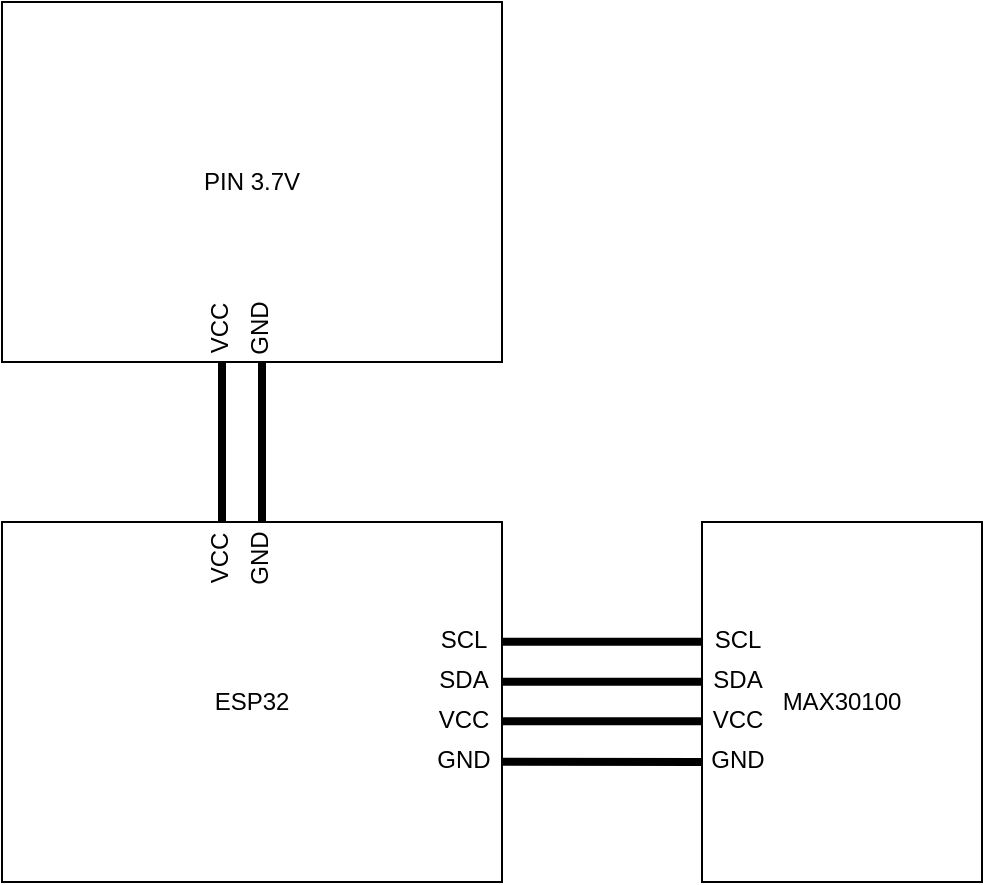 <mxfile version="24.8.3">
  <diagram name="Trang-1" id="zf4VUhz8zfQyRAPLoqF4">
    <mxGraphModel dx="1313" dy="754" grid="0" gridSize="10" guides="1" tooltips="1" connect="1" arrows="1" fold="1" page="1" pageScale="1" pageWidth="1169" pageHeight="827" math="0" shadow="0">
      <root>
        <mxCell id="0" />
        <mxCell id="1" parent="0" />
        <mxCell id="bkcJDHFwbeKcBb89doJ9-36" value="" style="group" vertex="1" connectable="0" parent="1">
          <mxGeometry x="340" y="194" width="490" height="440" as="geometry" />
        </mxCell>
        <mxCell id="bkcJDHFwbeKcBb89doJ9-1" value="ESP32" style="rounded=0;whiteSpace=wrap;html=1;" vertex="1" parent="bkcJDHFwbeKcBb89doJ9-36">
          <mxGeometry y="260" width="250" height="180" as="geometry" />
        </mxCell>
        <mxCell id="bkcJDHFwbeKcBb89doJ9-2" value="PIN 3.7V" style="rounded=0;whiteSpace=wrap;html=1;" vertex="1" parent="bkcJDHFwbeKcBb89doJ9-36">
          <mxGeometry width="250" height="180" as="geometry" />
        </mxCell>
        <mxCell id="bkcJDHFwbeKcBb89doJ9-3" value="MAX30100" style="rounded=0;whiteSpace=wrap;html=1;" vertex="1" parent="bkcJDHFwbeKcBb89doJ9-36">
          <mxGeometry x="350" y="260" width="140" height="180" as="geometry" />
        </mxCell>
        <mxCell id="bkcJDHFwbeKcBb89doJ9-9" value="" style="group" vertex="1" connectable="0" parent="bkcJDHFwbeKcBb89doJ9-36">
          <mxGeometry x="250" y="319.83" width="100" height="60.16" as="geometry" />
        </mxCell>
        <mxCell id="bkcJDHFwbeKcBb89doJ9-5" value="" style="endArrow=none;html=1;rounded=0;entryX=-0.001;entryY=0.612;entryDx=0;entryDy=0;entryPerimeter=0;strokeWidth=4;" edge="1" parent="bkcJDHFwbeKcBb89doJ9-9">
          <mxGeometry width="50" height="50" relative="1" as="geometry">
            <mxPoint y="60" as="sourcePoint" />
            <mxPoint x="99.86" y="60.16" as="targetPoint" />
          </mxGeometry>
        </mxCell>
        <mxCell id="bkcJDHFwbeKcBb89doJ9-6" value="" style="endArrow=none;html=1;rounded=0;entryX=-0.001;entryY=0.612;entryDx=0;entryDy=0;entryPerimeter=0;strokeWidth=4;" edge="1" parent="bkcJDHFwbeKcBb89doJ9-9">
          <mxGeometry width="50" height="50" relative="1" as="geometry">
            <mxPoint y="39.83" as="sourcePoint" />
            <mxPoint x="100" y="39.83" as="targetPoint" />
          </mxGeometry>
        </mxCell>
        <mxCell id="bkcJDHFwbeKcBb89doJ9-7" value="" style="endArrow=none;html=1;rounded=0;entryX=-0.001;entryY=0.612;entryDx=0;entryDy=0;entryPerimeter=0;strokeWidth=4;" edge="1" parent="bkcJDHFwbeKcBb89doJ9-9">
          <mxGeometry width="50" height="50" relative="1" as="geometry">
            <mxPoint y="20" as="sourcePoint" />
            <mxPoint x="100" y="20" as="targetPoint" />
          </mxGeometry>
        </mxCell>
        <mxCell id="bkcJDHFwbeKcBb89doJ9-8" value="" style="endArrow=none;html=1;rounded=0;entryX=-0.001;entryY=0.612;entryDx=0;entryDy=0;entryPerimeter=0;strokeWidth=4;" edge="1" parent="bkcJDHFwbeKcBb89doJ9-9">
          <mxGeometry width="50" height="50" relative="1" as="geometry">
            <mxPoint as="sourcePoint" />
            <mxPoint x="100" as="targetPoint" />
          </mxGeometry>
        </mxCell>
        <mxCell id="bkcJDHFwbeKcBb89doJ9-10" value="" style="group;rotation=90;" vertex="1" connectable="0" parent="bkcJDHFwbeKcBb89doJ9-36">
          <mxGeometry x="70" y="200" width="100" height="60.16" as="geometry" />
        </mxCell>
        <mxCell id="bkcJDHFwbeKcBb89doJ9-12" value="" style="endArrow=none;html=1;rounded=0;strokeWidth=4;" edge="1" parent="bkcJDHFwbeKcBb89doJ9-10">
          <mxGeometry width="50" height="50" relative="1" as="geometry">
            <mxPoint x="40" y="-20" as="sourcePoint" />
            <mxPoint x="40" y="60" as="targetPoint" />
          </mxGeometry>
        </mxCell>
        <mxCell id="bkcJDHFwbeKcBb89doJ9-13" value="" style="endArrow=none;html=1;rounded=0;strokeWidth=4;" edge="1" parent="bkcJDHFwbeKcBb89doJ9-10">
          <mxGeometry width="50" height="50" relative="1" as="geometry">
            <mxPoint x="60" y="-20" as="sourcePoint" />
            <mxPoint x="60" y="60" as="targetPoint" />
          </mxGeometry>
        </mxCell>
        <mxCell id="bkcJDHFwbeKcBb89doJ9-19" value="" style="group" vertex="1" connectable="0" parent="bkcJDHFwbeKcBb89doJ9-36">
          <mxGeometry x="201" y="304" width="60" height="90" as="geometry" />
        </mxCell>
        <mxCell id="bkcJDHFwbeKcBb89doJ9-15" value="SCL" style="text;html=1;align=center;verticalAlign=middle;whiteSpace=wrap;rounded=0;" vertex="1" parent="bkcJDHFwbeKcBb89doJ9-19">
          <mxGeometry width="60" height="30" as="geometry" />
        </mxCell>
        <mxCell id="bkcJDHFwbeKcBb89doJ9-16" value="SDA" style="text;html=1;align=center;verticalAlign=middle;whiteSpace=wrap;rounded=0;" vertex="1" parent="bkcJDHFwbeKcBb89doJ9-19">
          <mxGeometry y="20" width="60" height="30" as="geometry" />
        </mxCell>
        <mxCell id="bkcJDHFwbeKcBb89doJ9-17" value="VCC" style="text;html=1;align=center;verticalAlign=middle;whiteSpace=wrap;rounded=0;" vertex="1" parent="bkcJDHFwbeKcBb89doJ9-19">
          <mxGeometry y="40" width="60" height="30" as="geometry" />
        </mxCell>
        <mxCell id="bkcJDHFwbeKcBb89doJ9-18" value="GND" style="text;html=1;align=center;verticalAlign=middle;whiteSpace=wrap;rounded=0;" vertex="1" parent="bkcJDHFwbeKcBb89doJ9-19">
          <mxGeometry y="60" width="60" height="30" as="geometry" />
        </mxCell>
        <mxCell id="bkcJDHFwbeKcBb89doJ9-20" value="" style="group" vertex="1" connectable="0" parent="bkcJDHFwbeKcBb89doJ9-36">
          <mxGeometry x="338" y="304" width="60" height="90" as="geometry" />
        </mxCell>
        <mxCell id="bkcJDHFwbeKcBb89doJ9-21" value="SCL" style="text;html=1;align=center;verticalAlign=middle;whiteSpace=wrap;rounded=0;" vertex="1" parent="bkcJDHFwbeKcBb89doJ9-20">
          <mxGeometry width="60" height="30" as="geometry" />
        </mxCell>
        <mxCell id="bkcJDHFwbeKcBb89doJ9-22" value="SDA" style="text;html=1;align=center;verticalAlign=middle;whiteSpace=wrap;rounded=0;" vertex="1" parent="bkcJDHFwbeKcBb89doJ9-20">
          <mxGeometry y="20" width="60" height="30" as="geometry" />
        </mxCell>
        <mxCell id="bkcJDHFwbeKcBb89doJ9-23" value="VCC" style="text;html=1;align=center;verticalAlign=middle;whiteSpace=wrap;rounded=0;" vertex="1" parent="bkcJDHFwbeKcBb89doJ9-20">
          <mxGeometry y="40" width="60" height="30" as="geometry" />
        </mxCell>
        <mxCell id="bkcJDHFwbeKcBb89doJ9-24" value="GND" style="text;html=1;align=center;verticalAlign=middle;whiteSpace=wrap;rounded=0;" vertex="1" parent="bkcJDHFwbeKcBb89doJ9-20">
          <mxGeometry y="60" width="60" height="30" as="geometry" />
        </mxCell>
        <mxCell id="bkcJDHFwbeKcBb89doJ9-30" value="" style="group;rotation=-90;" vertex="1" connectable="0" parent="bkcJDHFwbeKcBb89doJ9-36">
          <mxGeometry x="89" y="253" width="60" height="50" as="geometry" />
        </mxCell>
        <mxCell id="bkcJDHFwbeKcBb89doJ9-32" value="" style="group" vertex="1" connectable="0" parent="bkcJDHFwbeKcBb89doJ9-30">
          <mxGeometry x="5.0" y="-5" width="50" height="60" as="geometry" />
        </mxCell>
        <mxCell id="bkcJDHFwbeKcBb89doJ9-26" value="VCC" style="text;html=1;align=center;verticalAlign=middle;whiteSpace=wrap;rounded=0;rotation=-90;" vertex="1" parent="bkcJDHFwbeKcBb89doJ9-32">
          <mxGeometry x="-15.0" y="15" width="60" height="30" as="geometry" />
        </mxCell>
        <mxCell id="bkcJDHFwbeKcBb89doJ9-27" value="GND" style="text;html=1;align=center;verticalAlign=middle;whiteSpace=wrap;rounded=0;rotation=-90;" vertex="1" parent="bkcJDHFwbeKcBb89doJ9-32">
          <mxGeometry x="5.0" y="15" width="60" height="30" as="geometry" />
        </mxCell>
        <mxCell id="bkcJDHFwbeKcBb89doJ9-33" value="" style="group" vertex="1" connectable="0" parent="bkcJDHFwbeKcBb89doJ9-36">
          <mxGeometry x="94" y="133" width="50" height="60" as="geometry" />
        </mxCell>
        <mxCell id="bkcJDHFwbeKcBb89doJ9-34" value="VCC" style="text;html=1;align=center;verticalAlign=middle;whiteSpace=wrap;rounded=0;rotation=-90;" vertex="1" parent="bkcJDHFwbeKcBb89doJ9-33">
          <mxGeometry x="-15.0" y="15" width="60" height="30" as="geometry" />
        </mxCell>
        <mxCell id="bkcJDHFwbeKcBb89doJ9-35" value="GND" style="text;html=1;align=center;verticalAlign=middle;whiteSpace=wrap;rounded=0;rotation=-90;" vertex="1" parent="bkcJDHFwbeKcBb89doJ9-33">
          <mxGeometry x="5.0" y="15" width="60" height="30" as="geometry" />
        </mxCell>
      </root>
    </mxGraphModel>
  </diagram>
</mxfile>
